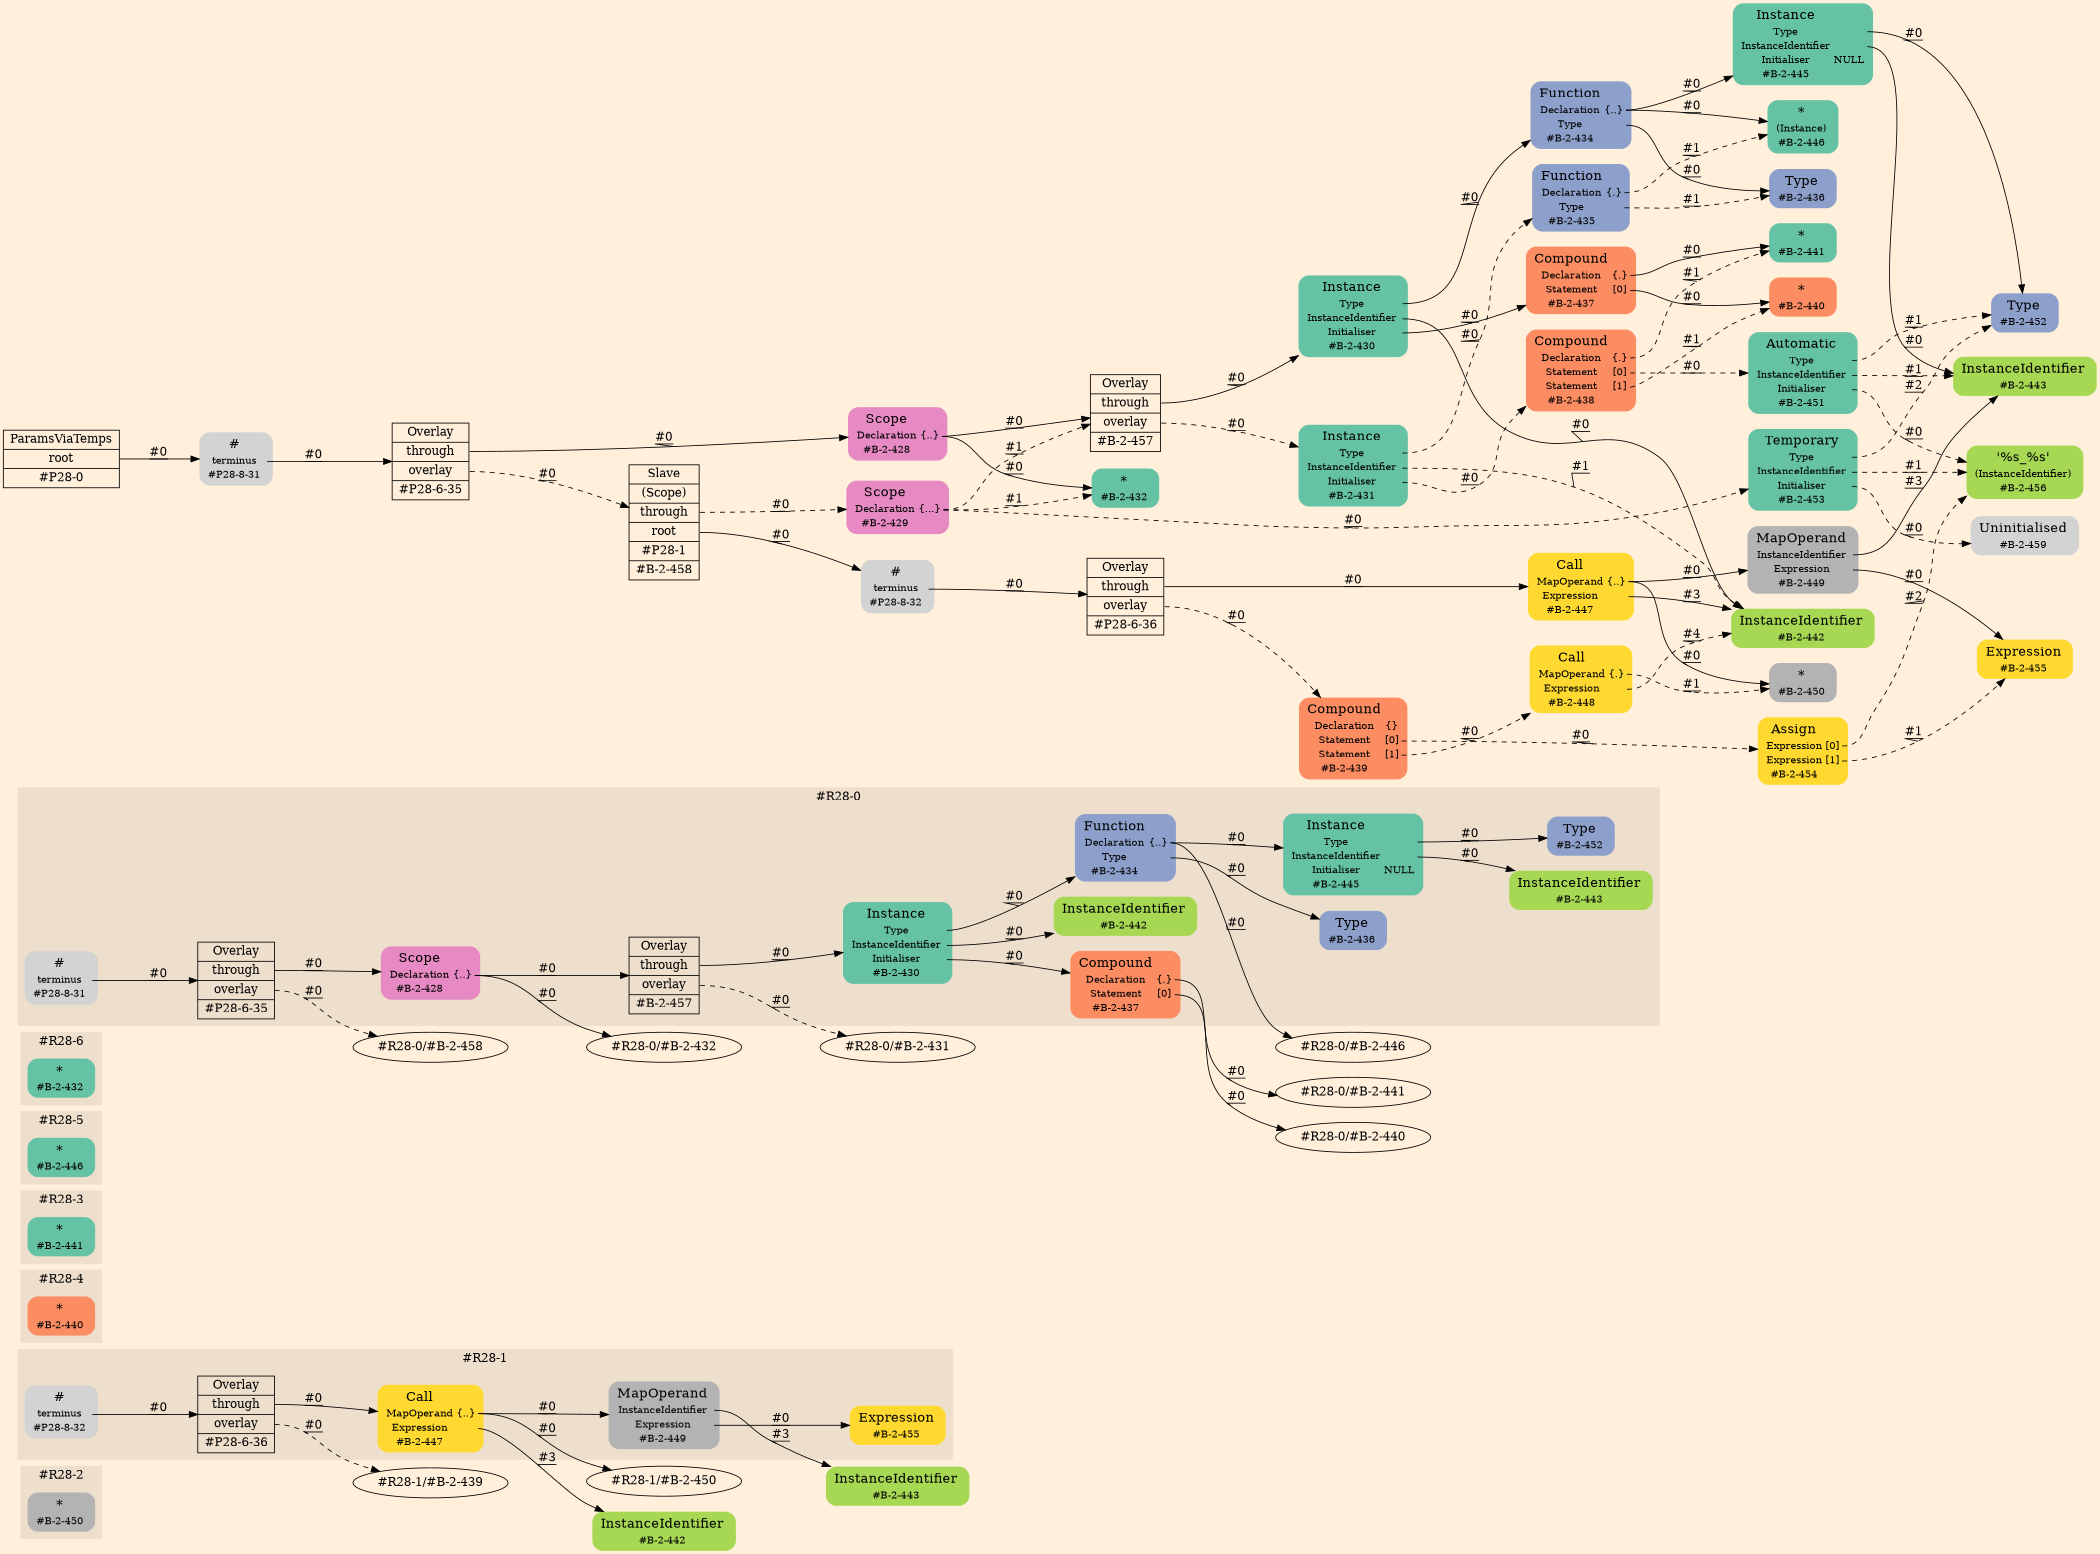 digraph Inferno {
graph [
rankdir = "LR"
ranksep = 1.0
size = "14,20"
bgcolor = antiquewhite1
color = black
fontcolor = black
];
node [
];
subgraph "cluster#R28-2" {
label = "#R28-2"
style = "filled"
color = antiquewhite2
"#R28-2/#B-2-450" [
shape = "plaintext"
fillcolor = "/set28/8"
label = <<TABLE BORDER="0" CELLBORDER="0" CELLSPACING="0">
 <TR>
  <TD><FONT POINT-SIZE="16.0">*</FONT></TD>
  <TD></TD>
 </TR>
 <TR>
  <TD>#B-2-450</TD>
  <TD PORT="port0"></TD>
 </TR>
</TABLE>>
style = "rounded,filled"
fontsize = "12"
];
}
subgraph "cluster#R28-1" {
label = "#R28-1"
style = "filled"
color = antiquewhite2
"#R28-1/#B-2-455" [
shape = "plaintext"
fillcolor = "/set28/6"
label = <<TABLE BORDER="0" CELLBORDER="0" CELLSPACING="0">
 <TR>
  <TD><FONT POINT-SIZE="16.0">Expression</FONT></TD>
  <TD></TD>
 </TR>
 <TR>
  <TD>#B-2-455</TD>
  <TD PORT="port0"></TD>
 </TR>
</TABLE>>
style = "rounded,filled"
fontsize = "12"
];
"#R28-1/#P28-8-32" [
shape = "plaintext"
label = <<TABLE BORDER="0" CELLBORDER="0" CELLSPACING="0">
 <TR>
  <TD><FONT POINT-SIZE="16.0">#</FONT></TD>
  <TD></TD>
 </TR>
 <TR>
  <TD>terminus</TD>
  <TD PORT="port0"></TD>
 </TR>
 <TR>
  <TD>#P28-8-32</TD>
  <TD PORT="port1"></TD>
 </TR>
</TABLE>>
style = "rounded,filled"
fontsize = "12"
];
"#R28-1/#P28-6-36" [
shape = "record"
fillcolor = antiquewhite2
label = "<fixed> Overlay | <port0> through | <port1> overlay | <port2> #P28-6-36"
style = "filled"
fontsize = "14"
color = black
fontcolor = black
];
"#R28-1/#B-2-447" [
shape = "plaintext"
fillcolor = "/set28/6"
label = <<TABLE BORDER="0" CELLBORDER="0" CELLSPACING="0">
 <TR>
  <TD><FONT POINT-SIZE="16.0">Call</FONT></TD>
  <TD></TD>
 </TR>
 <TR>
  <TD>MapOperand</TD>
  <TD PORT="port0">{..}</TD>
 </TR>
 <TR>
  <TD>Expression</TD>
  <TD PORT="port1"></TD>
 </TR>
 <TR>
  <TD>#B-2-447</TD>
  <TD PORT="port2"></TD>
 </TR>
</TABLE>>
style = "rounded,filled"
fontsize = "12"
];
"#R28-1/#B-2-449" [
shape = "plaintext"
fillcolor = "/set28/8"
label = <<TABLE BORDER="0" CELLBORDER="0" CELLSPACING="0">
 <TR>
  <TD><FONT POINT-SIZE="16.0">MapOperand</FONT></TD>
  <TD></TD>
 </TR>
 <TR>
  <TD>InstanceIdentifier</TD>
  <TD PORT="port0"></TD>
 </TR>
 <TR>
  <TD>Expression</TD>
  <TD PORT="port1"></TD>
 </TR>
 <TR>
  <TD>#B-2-449</TD>
  <TD PORT="port2"></TD>
 </TR>
</TABLE>>
style = "rounded,filled"
fontsize = "12"
];
}
"#R28-1/#B-2-443" [
shape = "plaintext"
fillcolor = "/set28/5"
label = <<TABLE BORDER="0" CELLBORDER="0" CELLSPACING="0">
 <TR>
  <TD><FONT POINT-SIZE="16.0">InstanceIdentifier</FONT></TD>
  <TD></TD>
 </TR>
 <TR>
  <TD>#B-2-443</TD>
  <TD PORT="port0"></TD>
 </TR>
</TABLE>>
style = "rounded,filled"
fontsize = "12"
];
"#R28-1/#B-2-442" [
shape = "plaintext"
fillcolor = "/set28/5"
label = <<TABLE BORDER="0" CELLBORDER="0" CELLSPACING="0">
 <TR>
  <TD><FONT POINT-SIZE="16.0">InstanceIdentifier</FONT></TD>
  <TD></TD>
 </TR>
 <TR>
  <TD>#B-2-442</TD>
  <TD PORT="port0"></TD>
 </TR>
</TABLE>>
style = "rounded,filled"
fontsize = "12"
];
"#R28-1/#P28-8-32":port0 -> "#R28-1/#P28-6-36" [style="solid"
label = "#0"
decorate = true
color = black
fontcolor = black
];
"#R28-1/#P28-6-36":port0 -> "#R28-1/#B-2-447" [style="solid"
label = "#0"
decorate = true
color = black
fontcolor = black
];
"#R28-1/#P28-6-36":port1 -> "#R28-1/#B-2-439" [style="dashed"
label = "#0"
decorate = true
color = black
fontcolor = black
];
"#R28-1/#B-2-447":port0 -> "#R28-1/#B-2-450" [style="solid"
label = "#0"
decorate = true
color = black
fontcolor = black
];
"#R28-1/#B-2-447":port0 -> "#R28-1/#B-2-449" [style="solid"
label = "#0"
decorate = true
color = black
fontcolor = black
];
"#R28-1/#B-2-447":port1 -> "#R28-1/#B-2-442" [style="solid"
label = "#3"
decorate = true
color = black
fontcolor = black
];
"#R28-1/#B-2-449":port0 -> "#R28-1/#B-2-443" [style="solid"
label = "#3"
decorate = true
color = black
fontcolor = black
];
"#R28-1/#B-2-449":port1 -> "#R28-1/#B-2-455" [style="solid"
label = "#0"
decorate = true
color = black
fontcolor = black
];
subgraph "cluster#R28-4" {
label = "#R28-4"
style = "filled"
color = antiquewhite2
"#R28-4/#B-2-440" [
shape = "plaintext"
fillcolor = "/set28/2"
label = <<TABLE BORDER="0" CELLBORDER="0" CELLSPACING="0">
 <TR>
  <TD><FONT POINT-SIZE="16.0">*</FONT></TD>
  <TD></TD>
 </TR>
 <TR>
  <TD>#B-2-440</TD>
  <TD PORT="port0"></TD>
 </TR>
</TABLE>>
style = "rounded,filled"
fontsize = "12"
];
}
subgraph "cluster#R28-3" {
label = "#R28-3"
style = "filled"
color = antiquewhite2
"#R28-3/#B-2-441" [
shape = "plaintext"
fillcolor = "/set28/1"
label = <<TABLE BORDER="0" CELLBORDER="0" CELLSPACING="0">
 <TR>
  <TD><FONT POINT-SIZE="16.0">*</FONT></TD>
  <TD></TD>
 </TR>
 <TR>
  <TD>#B-2-441</TD>
  <TD PORT="port0"></TD>
 </TR>
</TABLE>>
style = "rounded,filled"
fontsize = "12"
];
}
subgraph "cluster#R28-5" {
label = "#R28-5"
style = "filled"
color = antiquewhite2
"#R28-5/#B-2-446" [
shape = "plaintext"
fillcolor = "/set28/1"
label = <<TABLE BORDER="0" CELLBORDER="0" CELLSPACING="0">
 <TR>
  <TD><FONT POINT-SIZE="16.0">*</FONT></TD>
  <TD></TD>
 </TR>
 <TR>
  <TD>#B-2-446</TD>
  <TD PORT="port0"></TD>
 </TR>
</TABLE>>
style = "rounded,filled"
fontsize = "12"
];
}
subgraph "cluster#R28-6" {
label = "#R28-6"
style = "filled"
color = antiquewhite2
"#R28-6/#B-2-432" [
shape = "plaintext"
fillcolor = "/set28/1"
label = <<TABLE BORDER="0" CELLBORDER="0" CELLSPACING="0">
 <TR>
  <TD><FONT POINT-SIZE="16.0">*</FONT></TD>
  <TD></TD>
 </TR>
 <TR>
  <TD>#B-2-432</TD>
  <TD PORT="port0"></TD>
 </TR>
</TABLE>>
style = "rounded,filled"
fontsize = "12"
];
}
subgraph "cluster#R28-0" {
label = "#R28-0"
style = "filled"
color = antiquewhite2
"#R28-0/#B-2-437" [
shape = "plaintext"
fillcolor = "/set28/2"
label = <<TABLE BORDER="0" CELLBORDER="0" CELLSPACING="0">
 <TR>
  <TD><FONT POINT-SIZE="16.0">Compound</FONT></TD>
  <TD></TD>
 </TR>
 <TR>
  <TD>Declaration</TD>
  <TD PORT="port0">{.}</TD>
 </TR>
 <TR>
  <TD>Statement</TD>
  <TD PORT="port1">[0]</TD>
 </TR>
 <TR>
  <TD>#B-2-437</TD>
  <TD PORT="port2"></TD>
 </TR>
</TABLE>>
style = "rounded,filled"
fontsize = "12"
];
"#R28-0/#B-2-442" [
shape = "plaintext"
fillcolor = "/set28/5"
label = <<TABLE BORDER="0" CELLBORDER="0" CELLSPACING="0">
 <TR>
  <TD><FONT POINT-SIZE="16.0">InstanceIdentifier</FONT></TD>
  <TD></TD>
 </TR>
 <TR>
  <TD>#B-2-442</TD>
  <TD PORT="port0"></TD>
 </TR>
</TABLE>>
style = "rounded,filled"
fontsize = "12"
];
"#R28-0/#B-2-436" [
shape = "plaintext"
fillcolor = "/set28/3"
label = <<TABLE BORDER="0" CELLBORDER="0" CELLSPACING="0">
 <TR>
  <TD><FONT POINT-SIZE="16.0">Type</FONT></TD>
  <TD></TD>
 </TR>
 <TR>
  <TD>#B-2-436</TD>
  <TD PORT="port0"></TD>
 </TR>
</TABLE>>
style = "rounded,filled"
fontsize = "12"
];
"#R28-0/#B-2-443" [
shape = "plaintext"
fillcolor = "/set28/5"
label = <<TABLE BORDER="0" CELLBORDER="0" CELLSPACING="0">
 <TR>
  <TD><FONT POINT-SIZE="16.0">InstanceIdentifier</FONT></TD>
  <TD></TD>
 </TR>
 <TR>
  <TD>#B-2-443</TD>
  <TD PORT="port0"></TD>
 </TR>
</TABLE>>
style = "rounded,filled"
fontsize = "12"
];
"#R28-0/#B-2-445" [
shape = "plaintext"
fillcolor = "/set28/1"
label = <<TABLE BORDER="0" CELLBORDER="0" CELLSPACING="0">
 <TR>
  <TD><FONT POINT-SIZE="16.0">Instance</FONT></TD>
  <TD></TD>
 </TR>
 <TR>
  <TD>Type</TD>
  <TD PORT="port0"></TD>
 </TR>
 <TR>
  <TD>InstanceIdentifier</TD>
  <TD PORT="port1"></TD>
 </TR>
 <TR>
  <TD>Initialiser</TD>
  <TD PORT="port2">NULL</TD>
 </TR>
 <TR>
  <TD>#B-2-445</TD>
  <TD PORT="port3"></TD>
 </TR>
</TABLE>>
style = "rounded,filled"
fontsize = "12"
];
"#R28-0/#P28-6-35" [
shape = "record"
fillcolor = antiquewhite2
label = "<fixed> Overlay | <port0> through | <port1> overlay | <port2> #P28-6-35"
style = "filled"
fontsize = "14"
color = black
fontcolor = black
];
"#R28-0/#B-2-434" [
shape = "plaintext"
fillcolor = "/set28/3"
label = <<TABLE BORDER="0" CELLBORDER="0" CELLSPACING="0">
 <TR>
  <TD><FONT POINT-SIZE="16.0">Function</FONT></TD>
  <TD></TD>
 </TR>
 <TR>
  <TD>Declaration</TD>
  <TD PORT="port0">{..}</TD>
 </TR>
 <TR>
  <TD>Type</TD>
  <TD PORT="port1"></TD>
 </TR>
 <TR>
  <TD>#B-2-434</TD>
  <TD PORT="port2"></TD>
 </TR>
</TABLE>>
style = "rounded,filled"
fontsize = "12"
];
"#R28-0/#P28-8-31" [
shape = "plaintext"
label = <<TABLE BORDER="0" CELLBORDER="0" CELLSPACING="0">
 <TR>
  <TD><FONT POINT-SIZE="16.0">#</FONT></TD>
  <TD></TD>
 </TR>
 <TR>
  <TD>terminus</TD>
  <TD PORT="port0"></TD>
 </TR>
 <TR>
  <TD>#P28-8-31</TD>
  <TD PORT="port1"></TD>
 </TR>
</TABLE>>
style = "rounded,filled"
fontsize = "12"
];
"#R28-0/#B-2-428" [
shape = "plaintext"
fillcolor = "/set28/4"
label = <<TABLE BORDER="0" CELLBORDER="0" CELLSPACING="0">
 <TR>
  <TD><FONT POINT-SIZE="16.0">Scope</FONT></TD>
  <TD></TD>
 </TR>
 <TR>
  <TD>Declaration</TD>
  <TD PORT="port0">{..}</TD>
 </TR>
 <TR>
  <TD>#B-2-428</TD>
  <TD PORT="port1"></TD>
 </TR>
</TABLE>>
style = "rounded,filled"
fontsize = "12"
];
"#R28-0/#B-2-452" [
shape = "plaintext"
fillcolor = "/set28/3"
label = <<TABLE BORDER="0" CELLBORDER="0" CELLSPACING="0">
 <TR>
  <TD><FONT POINT-SIZE="16.0">Type</FONT></TD>
  <TD></TD>
 </TR>
 <TR>
  <TD>#B-2-452</TD>
  <TD PORT="port0"></TD>
 </TR>
</TABLE>>
style = "rounded,filled"
fontsize = "12"
];
"#R28-0/#B-2-457" [
shape = "record"
fillcolor = antiquewhite2
label = "<fixed> Overlay | <port0> through | <port1> overlay | <port2> #B-2-457"
style = "filled"
fontsize = "14"
color = black
fontcolor = black
];
"#R28-0/#B-2-430" [
shape = "plaintext"
fillcolor = "/set28/1"
label = <<TABLE BORDER="0" CELLBORDER="0" CELLSPACING="0">
 <TR>
  <TD><FONT POINT-SIZE="16.0">Instance</FONT></TD>
  <TD></TD>
 </TR>
 <TR>
  <TD>Type</TD>
  <TD PORT="port0"></TD>
 </TR>
 <TR>
  <TD>InstanceIdentifier</TD>
  <TD PORT="port1"></TD>
 </TR>
 <TR>
  <TD>Initialiser</TD>
  <TD PORT="port2"></TD>
 </TR>
 <TR>
  <TD>#B-2-430</TD>
  <TD PORT="port3"></TD>
 </TR>
</TABLE>>
style = "rounded,filled"
fontsize = "12"
];
}
"#R28-0/#B-2-437":port0 -> "#R28-0/#B-2-441" [style="solid"
label = "#0"
decorate = true
color = black
fontcolor = black
];
"#R28-0/#B-2-437":port1 -> "#R28-0/#B-2-440" [style="solid"
label = "#0"
decorate = true
color = black
fontcolor = black
];
"#R28-0/#B-2-445":port0 -> "#R28-0/#B-2-452" [style="solid"
label = "#0"
decorate = true
color = black
fontcolor = black
];
"#R28-0/#B-2-445":port1 -> "#R28-0/#B-2-443" [style="solid"
label = "#0"
decorate = true
color = black
fontcolor = black
];
"#R28-0/#P28-6-35":port0 -> "#R28-0/#B-2-428" [style="solid"
label = "#0"
decorate = true
color = black
fontcolor = black
];
"#R28-0/#P28-6-35":port1 -> "#R28-0/#B-2-458" [style="dashed"
label = "#0"
decorate = true
color = black
fontcolor = black
];
"#R28-0/#B-2-434":port0 -> "#R28-0/#B-2-446" [style="solid"
label = "#0"
decorate = true
color = black
fontcolor = black
];
"#R28-0/#B-2-434":port0 -> "#R28-0/#B-2-445" [style="solid"
label = "#0"
decorate = true
color = black
fontcolor = black
];
"#R28-0/#B-2-434":port1 -> "#R28-0/#B-2-436" [style="solid"
label = "#0"
decorate = true
color = black
fontcolor = black
];
"#R28-0/#P28-8-31":port0 -> "#R28-0/#P28-6-35" [style="solid"
label = "#0"
decorate = true
color = black
fontcolor = black
];
"#R28-0/#B-2-428":port0 -> "#R28-0/#B-2-432" [style="solid"
label = "#0"
decorate = true
color = black
fontcolor = black
];
"#R28-0/#B-2-428":port0 -> "#R28-0/#B-2-457" [style="solid"
label = "#0"
decorate = true
color = black
fontcolor = black
];
"#R28-0/#B-2-457":port0 -> "#R28-0/#B-2-430" [style="solid"
label = "#0"
decorate = true
color = black
fontcolor = black
];
"#R28-0/#B-2-457":port1 -> "#R28-0/#B-2-431" [style="dashed"
label = "#0"
decorate = true
color = black
fontcolor = black
];
"#R28-0/#B-2-430":port0 -> "#R28-0/#B-2-434" [style="solid"
label = "#0"
decorate = true
color = black
fontcolor = black
];
"#R28-0/#B-2-430":port1 -> "#R28-0/#B-2-442" [style="solid"
label = "#0"
decorate = true
color = black
fontcolor = black
];
"#R28-0/#B-2-430":port2 -> "#R28-0/#B-2-437" [style="solid"
label = "#0"
decorate = true
color = black
fontcolor = black
];
"CR#P28-0" [
shape = "record"
fillcolor = antiquewhite1
label = "<fixed> ParamsViaTemps | <port0> root | <port1> #P28-0"
style = "filled"
fontsize = "14"
color = black
fontcolor = black
];
"#P28-8-31" [
shape = "plaintext"
label = <<TABLE BORDER="0" CELLBORDER="0" CELLSPACING="0">
 <TR>
  <TD><FONT POINT-SIZE="16.0">#</FONT></TD>
  <TD></TD>
 </TR>
 <TR>
  <TD>terminus</TD>
  <TD PORT="port0"></TD>
 </TR>
 <TR>
  <TD>#P28-8-31</TD>
  <TD PORT="port1"></TD>
 </TR>
</TABLE>>
style = "rounded,filled"
fontsize = "12"
];
"#P28-6-35" [
shape = "record"
fillcolor = antiquewhite1
label = "<fixed> Overlay | <port0> through | <port1> overlay | <port2> #P28-6-35"
style = "filled"
fontsize = "14"
color = black
fontcolor = black
];
"#B-2-428" [
shape = "plaintext"
fillcolor = "/set28/4"
label = <<TABLE BORDER="0" CELLBORDER="0" CELLSPACING="0">
 <TR>
  <TD><FONT POINT-SIZE="16.0">Scope</FONT></TD>
  <TD></TD>
 </TR>
 <TR>
  <TD>Declaration</TD>
  <TD PORT="port0">{..}</TD>
 </TR>
 <TR>
  <TD>#B-2-428</TD>
  <TD PORT="port1"></TD>
 </TR>
</TABLE>>
style = "rounded,filled"
fontsize = "12"
];
"#B-2-432" [
shape = "plaintext"
fillcolor = "/set28/1"
label = <<TABLE BORDER="0" CELLBORDER="0" CELLSPACING="0">
 <TR>
  <TD><FONT POINT-SIZE="16.0">*</FONT></TD>
  <TD></TD>
 </TR>
 <TR>
  <TD>#B-2-432</TD>
  <TD PORT="port0"></TD>
 </TR>
</TABLE>>
style = "rounded,filled"
fontsize = "12"
];
"#B-2-457" [
shape = "record"
fillcolor = antiquewhite1
label = "<fixed> Overlay | <port0> through | <port1> overlay | <port2> #B-2-457"
style = "filled"
fontsize = "14"
color = black
fontcolor = black
];
"#B-2-430" [
shape = "plaintext"
fillcolor = "/set28/1"
label = <<TABLE BORDER="0" CELLBORDER="0" CELLSPACING="0">
 <TR>
  <TD><FONT POINT-SIZE="16.0">Instance</FONT></TD>
  <TD></TD>
 </TR>
 <TR>
  <TD>Type</TD>
  <TD PORT="port0"></TD>
 </TR>
 <TR>
  <TD>InstanceIdentifier</TD>
  <TD PORT="port1"></TD>
 </TR>
 <TR>
  <TD>Initialiser</TD>
  <TD PORT="port2"></TD>
 </TR>
 <TR>
  <TD>#B-2-430</TD>
  <TD PORT="port3"></TD>
 </TR>
</TABLE>>
style = "rounded,filled"
fontsize = "12"
];
"#B-2-434" [
shape = "plaintext"
fillcolor = "/set28/3"
label = <<TABLE BORDER="0" CELLBORDER="0" CELLSPACING="0">
 <TR>
  <TD><FONT POINT-SIZE="16.0">Function</FONT></TD>
  <TD></TD>
 </TR>
 <TR>
  <TD>Declaration</TD>
  <TD PORT="port0">{..}</TD>
 </TR>
 <TR>
  <TD>Type</TD>
  <TD PORT="port1"></TD>
 </TR>
 <TR>
  <TD>#B-2-434</TD>
  <TD PORT="port2"></TD>
 </TR>
</TABLE>>
style = "rounded,filled"
fontsize = "12"
];
"#B-2-446" [
shape = "plaintext"
fillcolor = "/set28/1"
label = <<TABLE BORDER="0" CELLBORDER="0" CELLSPACING="0">
 <TR>
  <TD><FONT POINT-SIZE="16.0">*</FONT></TD>
  <TD></TD>
 </TR>
 <TR>
  <TD>(Instance)</TD>
  <TD PORT="port0"></TD>
 </TR>
 <TR>
  <TD>#B-2-446</TD>
  <TD PORT="port1"></TD>
 </TR>
</TABLE>>
style = "rounded,filled"
fontsize = "12"
];
"#B-2-445" [
shape = "plaintext"
fillcolor = "/set28/1"
label = <<TABLE BORDER="0" CELLBORDER="0" CELLSPACING="0">
 <TR>
  <TD><FONT POINT-SIZE="16.0">Instance</FONT></TD>
  <TD></TD>
 </TR>
 <TR>
  <TD>Type</TD>
  <TD PORT="port0"></TD>
 </TR>
 <TR>
  <TD>InstanceIdentifier</TD>
  <TD PORT="port1"></TD>
 </TR>
 <TR>
  <TD>Initialiser</TD>
  <TD PORT="port2">NULL</TD>
 </TR>
 <TR>
  <TD>#B-2-445</TD>
  <TD PORT="port3"></TD>
 </TR>
</TABLE>>
style = "rounded,filled"
fontsize = "12"
];
"#B-2-452" [
shape = "plaintext"
fillcolor = "/set28/3"
label = <<TABLE BORDER="0" CELLBORDER="0" CELLSPACING="0">
 <TR>
  <TD><FONT POINT-SIZE="16.0">Type</FONT></TD>
  <TD></TD>
 </TR>
 <TR>
  <TD>#B-2-452</TD>
  <TD PORT="port0"></TD>
 </TR>
</TABLE>>
style = "rounded,filled"
fontsize = "12"
];
"#B-2-443" [
shape = "plaintext"
fillcolor = "/set28/5"
label = <<TABLE BORDER="0" CELLBORDER="0" CELLSPACING="0">
 <TR>
  <TD><FONT POINT-SIZE="16.0">InstanceIdentifier</FONT></TD>
  <TD></TD>
 </TR>
 <TR>
  <TD>#B-2-443</TD>
  <TD PORT="port0"></TD>
 </TR>
</TABLE>>
style = "rounded,filled"
fontsize = "12"
];
"#B-2-436" [
shape = "plaintext"
fillcolor = "/set28/3"
label = <<TABLE BORDER="0" CELLBORDER="0" CELLSPACING="0">
 <TR>
  <TD><FONT POINT-SIZE="16.0">Type</FONT></TD>
  <TD></TD>
 </TR>
 <TR>
  <TD>#B-2-436</TD>
  <TD PORT="port0"></TD>
 </TR>
</TABLE>>
style = "rounded,filled"
fontsize = "12"
];
"#B-2-442" [
shape = "plaintext"
fillcolor = "/set28/5"
label = <<TABLE BORDER="0" CELLBORDER="0" CELLSPACING="0">
 <TR>
  <TD><FONT POINT-SIZE="16.0">InstanceIdentifier</FONT></TD>
  <TD></TD>
 </TR>
 <TR>
  <TD>#B-2-442</TD>
  <TD PORT="port0"></TD>
 </TR>
</TABLE>>
style = "rounded,filled"
fontsize = "12"
];
"#B-2-437" [
shape = "plaintext"
fillcolor = "/set28/2"
label = <<TABLE BORDER="0" CELLBORDER="0" CELLSPACING="0">
 <TR>
  <TD><FONT POINT-SIZE="16.0">Compound</FONT></TD>
  <TD></TD>
 </TR>
 <TR>
  <TD>Declaration</TD>
  <TD PORT="port0">{.}</TD>
 </TR>
 <TR>
  <TD>Statement</TD>
  <TD PORT="port1">[0]</TD>
 </TR>
 <TR>
  <TD>#B-2-437</TD>
  <TD PORT="port2"></TD>
 </TR>
</TABLE>>
style = "rounded,filled"
fontsize = "12"
];
"#B-2-441" [
shape = "plaintext"
fillcolor = "/set28/1"
label = <<TABLE BORDER="0" CELLBORDER="0" CELLSPACING="0">
 <TR>
  <TD><FONT POINT-SIZE="16.0">*</FONT></TD>
  <TD></TD>
 </TR>
 <TR>
  <TD>#B-2-441</TD>
  <TD PORT="port0"></TD>
 </TR>
</TABLE>>
style = "rounded,filled"
fontsize = "12"
];
"#B-2-440" [
shape = "plaintext"
fillcolor = "/set28/2"
label = <<TABLE BORDER="0" CELLBORDER="0" CELLSPACING="0">
 <TR>
  <TD><FONT POINT-SIZE="16.0">*</FONT></TD>
  <TD></TD>
 </TR>
 <TR>
  <TD>#B-2-440</TD>
  <TD PORT="port0"></TD>
 </TR>
</TABLE>>
style = "rounded,filled"
fontsize = "12"
];
"#B-2-431" [
shape = "plaintext"
fillcolor = "/set28/1"
label = <<TABLE BORDER="0" CELLBORDER="0" CELLSPACING="0">
 <TR>
  <TD><FONT POINT-SIZE="16.0">Instance</FONT></TD>
  <TD></TD>
 </TR>
 <TR>
  <TD>Type</TD>
  <TD PORT="port0"></TD>
 </TR>
 <TR>
  <TD>InstanceIdentifier</TD>
  <TD PORT="port1"></TD>
 </TR>
 <TR>
  <TD>Initialiser</TD>
  <TD PORT="port2"></TD>
 </TR>
 <TR>
  <TD>#B-2-431</TD>
  <TD PORT="port3"></TD>
 </TR>
</TABLE>>
style = "rounded,filled"
fontsize = "12"
];
"#B-2-435" [
shape = "plaintext"
fillcolor = "/set28/3"
label = <<TABLE BORDER="0" CELLBORDER="0" CELLSPACING="0">
 <TR>
  <TD><FONT POINT-SIZE="16.0">Function</FONT></TD>
  <TD></TD>
 </TR>
 <TR>
  <TD>Declaration</TD>
  <TD PORT="port0">{.}</TD>
 </TR>
 <TR>
  <TD>Type</TD>
  <TD PORT="port1"></TD>
 </TR>
 <TR>
  <TD>#B-2-435</TD>
  <TD PORT="port2"></TD>
 </TR>
</TABLE>>
style = "rounded,filled"
fontsize = "12"
];
"#B-2-438" [
shape = "plaintext"
fillcolor = "/set28/2"
label = <<TABLE BORDER="0" CELLBORDER="0" CELLSPACING="0">
 <TR>
  <TD><FONT POINT-SIZE="16.0">Compound</FONT></TD>
  <TD></TD>
 </TR>
 <TR>
  <TD>Declaration</TD>
  <TD PORT="port0">{.}</TD>
 </TR>
 <TR>
  <TD>Statement</TD>
  <TD PORT="port1">[0]</TD>
 </TR>
 <TR>
  <TD>Statement</TD>
  <TD PORT="port2">[1]</TD>
 </TR>
 <TR>
  <TD>#B-2-438</TD>
  <TD PORT="port3"></TD>
 </TR>
</TABLE>>
style = "rounded,filled"
fontsize = "12"
];
"#B-2-451" [
shape = "plaintext"
fillcolor = "/set28/1"
label = <<TABLE BORDER="0" CELLBORDER="0" CELLSPACING="0">
 <TR>
  <TD><FONT POINT-SIZE="16.0">Automatic</FONT></TD>
  <TD></TD>
 </TR>
 <TR>
  <TD>Type</TD>
  <TD PORT="port0"></TD>
 </TR>
 <TR>
  <TD>InstanceIdentifier</TD>
  <TD PORT="port1"></TD>
 </TR>
 <TR>
  <TD>Initialiser</TD>
  <TD PORT="port2"></TD>
 </TR>
 <TR>
  <TD>#B-2-451</TD>
  <TD PORT="port3"></TD>
 </TR>
</TABLE>>
style = "rounded,filled"
fontsize = "12"
];
"#B-2-456" [
shape = "plaintext"
fillcolor = "/set28/5"
label = <<TABLE BORDER="0" CELLBORDER="0" CELLSPACING="0">
 <TR>
  <TD><FONT POINT-SIZE="16.0">'%s_%s'</FONT></TD>
  <TD></TD>
 </TR>
 <TR>
  <TD>(InstanceIdentifier)</TD>
  <TD PORT="port0"></TD>
 </TR>
 <TR>
  <TD>#B-2-456</TD>
  <TD PORT="port1"></TD>
 </TR>
</TABLE>>
style = "rounded,filled"
fontsize = "12"
];
"#B-2-458" [
shape = "record"
fillcolor = antiquewhite1
label = "<fixed> Slave | <port0> (Scope) | <port1> through | <port2> root | <port3> #P28-1 | <port4> #B-2-458"
style = "filled"
fontsize = "14"
color = black
fontcolor = black
];
"#B-2-429" [
shape = "plaintext"
fillcolor = "/set28/4"
label = <<TABLE BORDER="0" CELLBORDER="0" CELLSPACING="0">
 <TR>
  <TD><FONT POINT-SIZE="16.0">Scope</FONT></TD>
  <TD></TD>
 </TR>
 <TR>
  <TD>Declaration</TD>
  <TD PORT="port0">{...}</TD>
 </TR>
 <TR>
  <TD>#B-2-429</TD>
  <TD PORT="port1"></TD>
 </TR>
</TABLE>>
style = "rounded,filled"
fontsize = "12"
];
"#B-2-453" [
shape = "plaintext"
fillcolor = "/set28/1"
label = <<TABLE BORDER="0" CELLBORDER="0" CELLSPACING="0">
 <TR>
  <TD><FONT POINT-SIZE="16.0">Temporary</FONT></TD>
  <TD></TD>
 </TR>
 <TR>
  <TD>Type</TD>
  <TD PORT="port0"></TD>
 </TR>
 <TR>
  <TD>InstanceIdentifier</TD>
  <TD PORT="port1"></TD>
 </TR>
 <TR>
  <TD>Initialiser</TD>
  <TD PORT="port2"></TD>
 </TR>
 <TR>
  <TD>#B-2-453</TD>
  <TD PORT="port3"></TD>
 </TR>
</TABLE>>
style = "rounded,filled"
fontsize = "12"
];
"#B-2-459" [
shape = "plaintext"
label = <<TABLE BORDER="0" CELLBORDER="0" CELLSPACING="0">
 <TR>
  <TD><FONT POINT-SIZE="16.0">Uninitialised</FONT></TD>
  <TD></TD>
 </TR>
 <TR>
  <TD>#B-2-459</TD>
  <TD PORT="port0"></TD>
 </TR>
</TABLE>>
style = "rounded,filled"
fontsize = "12"
];
"#P28-8-32" [
shape = "plaintext"
label = <<TABLE BORDER="0" CELLBORDER="0" CELLSPACING="0">
 <TR>
  <TD><FONT POINT-SIZE="16.0">#</FONT></TD>
  <TD></TD>
 </TR>
 <TR>
  <TD>terminus</TD>
  <TD PORT="port0"></TD>
 </TR>
 <TR>
  <TD>#P28-8-32</TD>
  <TD PORT="port1"></TD>
 </TR>
</TABLE>>
style = "rounded,filled"
fontsize = "12"
];
"#P28-6-36" [
shape = "record"
fillcolor = antiquewhite1
label = "<fixed> Overlay | <port0> through | <port1> overlay | <port2> #P28-6-36"
style = "filled"
fontsize = "14"
color = black
fontcolor = black
];
"#B-2-447" [
shape = "plaintext"
fillcolor = "/set28/6"
label = <<TABLE BORDER="0" CELLBORDER="0" CELLSPACING="0">
 <TR>
  <TD><FONT POINT-SIZE="16.0">Call</FONT></TD>
  <TD></TD>
 </TR>
 <TR>
  <TD>MapOperand</TD>
  <TD PORT="port0">{..}</TD>
 </TR>
 <TR>
  <TD>Expression</TD>
  <TD PORT="port1"></TD>
 </TR>
 <TR>
  <TD>#B-2-447</TD>
  <TD PORT="port2"></TD>
 </TR>
</TABLE>>
style = "rounded,filled"
fontsize = "12"
];
"#B-2-450" [
shape = "plaintext"
fillcolor = "/set28/8"
label = <<TABLE BORDER="0" CELLBORDER="0" CELLSPACING="0">
 <TR>
  <TD><FONT POINT-SIZE="16.0">*</FONT></TD>
  <TD></TD>
 </TR>
 <TR>
  <TD>#B-2-450</TD>
  <TD PORT="port0"></TD>
 </TR>
</TABLE>>
style = "rounded,filled"
fontsize = "12"
];
"#B-2-449" [
shape = "plaintext"
fillcolor = "/set28/8"
label = <<TABLE BORDER="0" CELLBORDER="0" CELLSPACING="0">
 <TR>
  <TD><FONT POINT-SIZE="16.0">MapOperand</FONT></TD>
  <TD></TD>
 </TR>
 <TR>
  <TD>InstanceIdentifier</TD>
  <TD PORT="port0"></TD>
 </TR>
 <TR>
  <TD>Expression</TD>
  <TD PORT="port1"></TD>
 </TR>
 <TR>
  <TD>#B-2-449</TD>
  <TD PORT="port2"></TD>
 </TR>
</TABLE>>
style = "rounded,filled"
fontsize = "12"
];
"#B-2-455" [
shape = "plaintext"
fillcolor = "/set28/6"
label = <<TABLE BORDER="0" CELLBORDER="0" CELLSPACING="0">
 <TR>
  <TD><FONT POINT-SIZE="16.0">Expression</FONT></TD>
  <TD></TD>
 </TR>
 <TR>
  <TD>#B-2-455</TD>
  <TD PORT="port0"></TD>
 </TR>
</TABLE>>
style = "rounded,filled"
fontsize = "12"
];
"#B-2-439" [
shape = "plaintext"
fillcolor = "/set28/2"
label = <<TABLE BORDER="0" CELLBORDER="0" CELLSPACING="0">
 <TR>
  <TD><FONT POINT-SIZE="16.0">Compound</FONT></TD>
  <TD></TD>
 </TR>
 <TR>
  <TD>Declaration</TD>
  <TD PORT="port0">{}</TD>
 </TR>
 <TR>
  <TD>Statement</TD>
  <TD PORT="port1">[0]</TD>
 </TR>
 <TR>
  <TD>Statement</TD>
  <TD PORT="port2">[1]</TD>
 </TR>
 <TR>
  <TD>#B-2-439</TD>
  <TD PORT="port3"></TD>
 </TR>
</TABLE>>
style = "rounded,filled"
fontsize = "12"
];
"#B-2-454" [
shape = "plaintext"
fillcolor = "/set28/6"
label = <<TABLE BORDER="0" CELLBORDER="0" CELLSPACING="0">
 <TR>
  <TD><FONT POINT-SIZE="16.0">Assign</FONT></TD>
  <TD></TD>
 </TR>
 <TR>
  <TD>Expression</TD>
  <TD PORT="port0">[0]</TD>
 </TR>
 <TR>
  <TD>Expression</TD>
  <TD PORT="port1">[1]</TD>
 </TR>
 <TR>
  <TD>#B-2-454</TD>
  <TD PORT="port2"></TD>
 </TR>
</TABLE>>
style = "rounded,filled"
fontsize = "12"
];
"#B-2-448" [
shape = "plaintext"
fillcolor = "/set28/6"
label = <<TABLE BORDER="0" CELLBORDER="0" CELLSPACING="0">
 <TR>
  <TD><FONT POINT-SIZE="16.0">Call</FONT></TD>
  <TD></TD>
 </TR>
 <TR>
  <TD>MapOperand</TD>
  <TD PORT="port0">{.}</TD>
 </TR>
 <TR>
  <TD>Expression</TD>
  <TD PORT="port1"></TD>
 </TR>
 <TR>
  <TD>#B-2-448</TD>
  <TD PORT="port2"></TD>
 </TR>
</TABLE>>
style = "rounded,filled"
fontsize = "12"
];
"CR#P28-0":port0 -> "#P28-8-31" [style="solid"
label = "#0"
decorate = true
color = black
fontcolor = black
];
"#P28-8-31":port0 -> "#P28-6-35" [style="solid"
label = "#0"
decorate = true
color = black
fontcolor = black
];
"#P28-6-35":port0 -> "#B-2-428" [style="solid"
label = "#0"
decorate = true
color = black
fontcolor = black
];
"#P28-6-35":port1 -> "#B-2-458" [style="dashed"
label = "#0"
decorate = true
color = black
fontcolor = black
];
"#B-2-428":port0 -> "#B-2-432" [style="solid"
label = "#0"
decorate = true
color = black
fontcolor = black
];
"#B-2-428":port0 -> "#B-2-457" [style="solid"
label = "#0"
decorate = true
color = black
fontcolor = black
];
"#B-2-457":port0 -> "#B-2-430" [style="solid"
label = "#0"
decorate = true
color = black
fontcolor = black
];
"#B-2-457":port1 -> "#B-2-431" [style="dashed"
label = "#0"
decorate = true
color = black
fontcolor = black
];
"#B-2-430":port0 -> "#B-2-434" [style="solid"
label = "#0"
decorate = true
color = black
fontcolor = black
];
"#B-2-430":port1 -> "#B-2-442" [style="solid"
label = "#0"
decorate = true
color = black
fontcolor = black
];
"#B-2-430":port2 -> "#B-2-437" [style="solid"
label = "#0"
decorate = true
color = black
fontcolor = black
];
"#B-2-434":port0 -> "#B-2-446" [style="solid"
label = "#0"
decorate = true
color = black
fontcolor = black
];
"#B-2-434":port0 -> "#B-2-445" [style="solid"
label = "#0"
decorate = true
color = black
fontcolor = black
];
"#B-2-434":port1 -> "#B-2-436" [style="solid"
label = "#0"
decorate = true
color = black
fontcolor = black
];
"#B-2-445":port0 -> "#B-2-452" [style="solid"
label = "#0"
decorate = true
color = black
fontcolor = black
];
"#B-2-445":port1 -> "#B-2-443" [style="solid"
label = "#0"
decorate = true
color = black
fontcolor = black
];
"#B-2-437":port0 -> "#B-2-441" [style="solid"
label = "#0"
decorate = true
color = black
fontcolor = black
];
"#B-2-437":port1 -> "#B-2-440" [style="solid"
label = "#0"
decorate = true
color = black
fontcolor = black
];
"#B-2-431":port0 -> "#B-2-435" [style="dashed"
label = "#0"
decorate = true
color = black
fontcolor = black
];
"#B-2-431":port1 -> "#B-2-442" [style="dashed"
label = "#1"
decorate = true
color = black
fontcolor = black
];
"#B-2-431":port2 -> "#B-2-438" [style="dashed"
label = "#0"
decorate = true
color = black
fontcolor = black
];
"#B-2-435":port0 -> "#B-2-446" [style="dashed"
label = "#1"
decorate = true
color = black
fontcolor = black
];
"#B-2-435":port1 -> "#B-2-436" [style="dashed"
label = "#1"
decorate = true
color = black
fontcolor = black
];
"#B-2-438":port0 -> "#B-2-441" [style="dashed"
label = "#1"
decorate = true
color = black
fontcolor = black
];
"#B-2-438":port1 -> "#B-2-451" [style="dashed"
label = "#0"
decorate = true
color = black
fontcolor = black
];
"#B-2-438":port2 -> "#B-2-440" [style="dashed"
label = "#1"
decorate = true
color = black
fontcolor = black
];
"#B-2-451":port0 -> "#B-2-452" [style="dashed"
label = "#1"
decorate = true
color = black
fontcolor = black
];
"#B-2-451":port1 -> "#B-2-443" [style="dashed"
label = "#1"
decorate = true
color = black
fontcolor = black
];
"#B-2-451":port2 -> "#B-2-456" [style="dashed"
label = "#0"
decorate = true
color = black
fontcolor = black
];
"#B-2-458":port1 -> "#B-2-429" [style="dashed"
label = "#0"
decorate = true
color = black
fontcolor = black
];
"#B-2-458":port2 -> "#P28-8-32" [style="solid"
label = "#0"
decorate = true
color = black
fontcolor = black
];
"#B-2-429":port0 -> "#B-2-432" [style="dashed"
label = "#1"
decorate = true
color = black
fontcolor = black
];
"#B-2-429":port0 -> "#B-2-457" [style="dashed"
label = "#1"
decorate = true
color = black
fontcolor = black
];
"#B-2-429":port0 -> "#B-2-453" [style="dashed"
label = "#0"
decorate = true
color = black
fontcolor = black
];
"#B-2-453":port0 -> "#B-2-452" [style="dashed"
label = "#2"
decorate = true
color = black
fontcolor = black
];
"#B-2-453":port1 -> "#B-2-456" [style="dashed"
label = "#1"
decorate = true
color = black
fontcolor = black
];
"#B-2-453":port2 -> "#B-2-459" [style="dashed"
label = "#0"
decorate = true
color = black
fontcolor = black
];
"#P28-8-32":port0 -> "#P28-6-36" [style="solid"
label = "#0"
decorate = true
color = black
fontcolor = black
];
"#P28-6-36":port0 -> "#B-2-447" [style="solid"
label = "#0"
decorate = true
color = black
fontcolor = black
];
"#P28-6-36":port1 -> "#B-2-439" [style="dashed"
label = "#0"
decorate = true
color = black
fontcolor = black
];
"#B-2-447":port0 -> "#B-2-450" [style="solid"
label = "#0"
decorate = true
color = black
fontcolor = black
];
"#B-2-447":port0 -> "#B-2-449" [style="solid"
label = "#0"
decorate = true
color = black
fontcolor = black
];
"#B-2-447":port1 -> "#B-2-442" [style="solid"
label = "#3"
decorate = true
color = black
fontcolor = black
];
"#B-2-449":port0 -> "#B-2-443" [style="solid"
label = "#3"
decorate = true
color = black
fontcolor = black
];
"#B-2-449":port1 -> "#B-2-455" [style="solid"
label = "#0"
decorate = true
color = black
fontcolor = black
];
"#B-2-439":port1 -> "#B-2-454" [style="dashed"
label = "#0"
decorate = true
color = black
fontcolor = black
];
"#B-2-439":port2 -> "#B-2-448" [style="dashed"
label = "#0"
decorate = true
color = black
fontcolor = black
];
"#B-2-454":port0 -> "#B-2-456" [style="dashed"
label = "#2"
decorate = true
color = black
fontcolor = black
];
"#B-2-454":port1 -> "#B-2-455" [style="dashed"
label = "#1"
decorate = true
color = black
fontcolor = black
];
"#B-2-448":port0 -> "#B-2-450" [style="dashed"
label = "#1"
decorate = true
color = black
fontcolor = black
];
"#B-2-448":port1 -> "#B-2-442" [style="dashed"
label = "#4"
decorate = true
color = black
fontcolor = black
];
}
